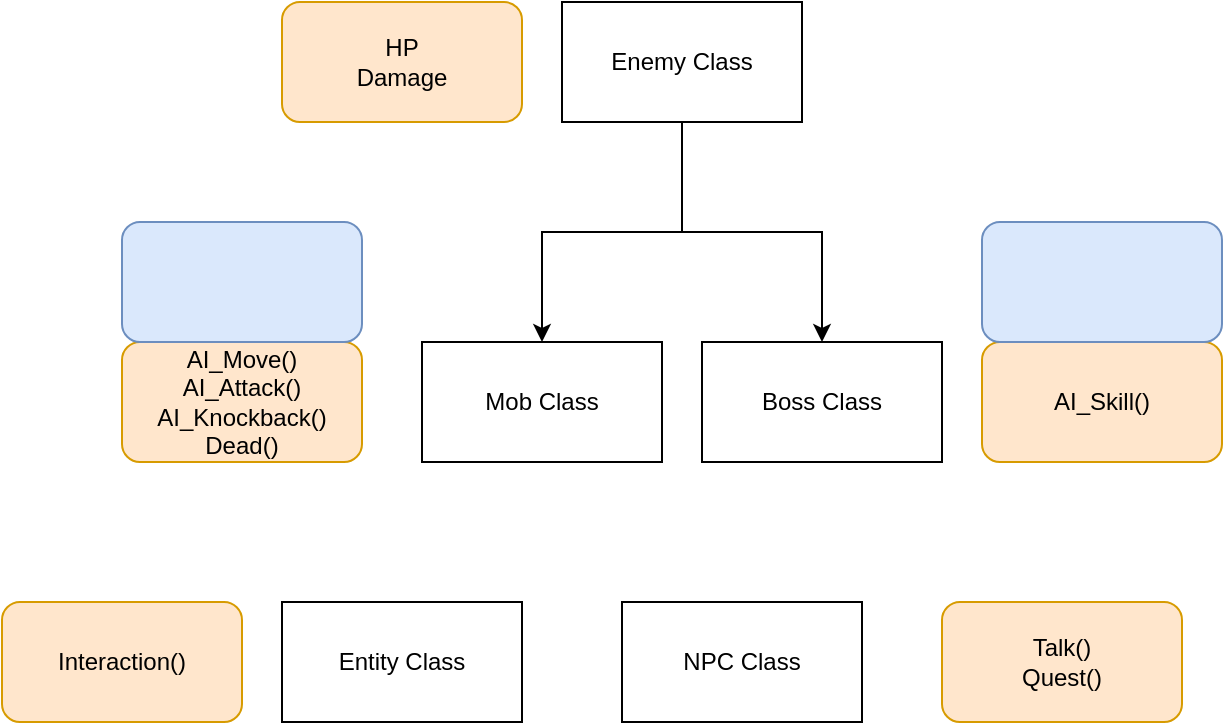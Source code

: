 <mxfile version="22.0.3" type="github">
  <diagram name="페이지-1" id="H6hoCj1ghO9PyWLWAE47">
    <mxGraphModel dx="719" dy="361" grid="1" gridSize="10" guides="1" tooltips="1" connect="1" arrows="1" fold="1" page="1" pageScale="1" pageWidth="827" pageHeight="1169" math="0" shadow="0">
      <root>
        <mxCell id="0" />
        <mxCell id="1" parent="0" />
        <mxCell id="pshzphOeCnoaFpQtv61h-6" style="edgeStyle=orthogonalEdgeStyle;rounded=0;orthogonalLoop=1;jettySize=auto;html=1;" edge="1" parent="1" source="pshzphOeCnoaFpQtv61h-1" target="pshzphOeCnoaFpQtv61h-2">
          <mxGeometry relative="1" as="geometry" />
        </mxCell>
        <mxCell id="pshzphOeCnoaFpQtv61h-16" style="edgeStyle=orthogonalEdgeStyle;rounded=0;orthogonalLoop=1;jettySize=auto;html=1;" edge="1" parent="1" source="pshzphOeCnoaFpQtv61h-1" target="pshzphOeCnoaFpQtv61h-15">
          <mxGeometry relative="1" as="geometry" />
        </mxCell>
        <mxCell id="pshzphOeCnoaFpQtv61h-1" value="Enemy Class" style="rounded=0;whiteSpace=wrap;html=1;" vertex="1" parent="1">
          <mxGeometry x="310" y="160" width="120" height="60" as="geometry" />
        </mxCell>
        <mxCell id="pshzphOeCnoaFpQtv61h-2" value="Mob Class" style="rounded=0;whiteSpace=wrap;html=1;" vertex="1" parent="1">
          <mxGeometry x="240" y="330" width="120" height="60" as="geometry" />
        </mxCell>
        <mxCell id="pshzphOeCnoaFpQtv61h-8" value="NPC Class" style="rounded=0;whiteSpace=wrap;html=1;" vertex="1" parent="1">
          <mxGeometry x="340" y="460" width="120" height="60" as="geometry" />
        </mxCell>
        <mxCell id="pshzphOeCnoaFpQtv61h-10" value="HP&lt;br&gt;Damage" style="rounded=1;whiteSpace=wrap;html=1;fillColor=#ffe6cc;strokeColor=#d79b00;" vertex="1" parent="1">
          <mxGeometry x="170" y="160" width="120" height="60" as="geometry" />
        </mxCell>
        <mxCell id="pshzphOeCnoaFpQtv61h-11" value="AI_Move()&lt;br&gt;AI_Attack()&lt;br&gt;AI_Knockback()&lt;br&gt;Dead()" style="rounded=1;whiteSpace=wrap;html=1;fillColor=#ffe6cc;strokeColor=#d79b00;" vertex="1" parent="1">
          <mxGeometry x="90" y="330" width="120" height="60" as="geometry" />
        </mxCell>
        <mxCell id="pshzphOeCnoaFpQtv61h-13" value="Entity Class" style="rounded=0;whiteSpace=wrap;html=1;" vertex="1" parent="1">
          <mxGeometry x="170" y="460" width="120" height="60" as="geometry" />
        </mxCell>
        <mxCell id="pshzphOeCnoaFpQtv61h-14" value="AI_Skill()" style="rounded=1;whiteSpace=wrap;html=1;fillColor=#ffe6cc;strokeColor=#d79b00;" vertex="1" parent="1">
          <mxGeometry x="520" y="330" width="120" height="60" as="geometry" />
        </mxCell>
        <mxCell id="pshzphOeCnoaFpQtv61h-15" value="Boss Class" style="rounded=0;whiteSpace=wrap;html=1;" vertex="1" parent="1">
          <mxGeometry x="380" y="330" width="120" height="60" as="geometry" />
        </mxCell>
        <mxCell id="pshzphOeCnoaFpQtv61h-20" value="Interaction()" style="rounded=1;whiteSpace=wrap;html=1;fillColor=#ffe6cc;strokeColor=#d79b00;" vertex="1" parent="1">
          <mxGeometry x="30" y="460" width="120" height="60" as="geometry" />
        </mxCell>
        <mxCell id="pshzphOeCnoaFpQtv61h-22" value="Talk()&lt;br&gt;Quest()" style="rounded=1;whiteSpace=wrap;html=1;fillColor=#ffe6cc;strokeColor=#d79b00;" vertex="1" parent="1">
          <mxGeometry x="500" y="460" width="120" height="60" as="geometry" />
        </mxCell>
        <mxCell id="pshzphOeCnoaFpQtv61h-23" value="" style="rounded=1;whiteSpace=wrap;html=1;fillColor=#dae8fc;strokeColor=#6c8ebf;" vertex="1" parent="1">
          <mxGeometry x="90" y="270" width="120" height="60" as="geometry" />
        </mxCell>
        <mxCell id="pshzphOeCnoaFpQtv61h-24" value="" style="rounded=1;whiteSpace=wrap;html=1;fillColor=#dae8fc;strokeColor=#6c8ebf;" vertex="1" parent="1">
          <mxGeometry x="520" y="270" width="120" height="60" as="geometry" />
        </mxCell>
      </root>
    </mxGraphModel>
  </diagram>
</mxfile>

